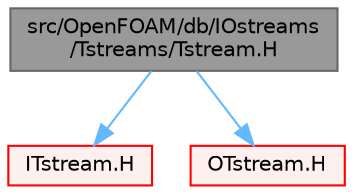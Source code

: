 digraph "src/OpenFOAM/db/IOstreams/Tstreams/Tstream.H"
{
 // LATEX_PDF_SIZE
  bgcolor="transparent";
  edge [fontname=Helvetica,fontsize=10,labelfontname=Helvetica,labelfontsize=10];
  node [fontname=Helvetica,fontsize=10,shape=box,height=0.2,width=0.4];
  Node1 [id="Node000001",label="src/OpenFOAM/db/IOstreams\l/Tstreams/Tstream.H",height=0.2,width=0.4,color="gray40", fillcolor="grey60", style="filled", fontcolor="black",tooltip=" "];
  Node1 -> Node2 [id="edge1_Node000001_Node000002",color="steelblue1",style="solid",tooltip=" "];
  Node2 [id="Node000002",label="ITstream.H",height=0.2,width=0.4,color="red", fillcolor="#FFF0F0", style="filled",URL="$ITstream_8H.html",tooltip=" "];
  Node1 -> Node105 [id="edge2_Node000001_Node000105",color="steelblue1",style="solid",tooltip=" "];
  Node105 [id="Node000105",label="OTstream.H",height=0.2,width=0.4,color="red", fillcolor="#FFF0F0", style="filled",URL="$OTstream_8H.html",tooltip=" "];
}
